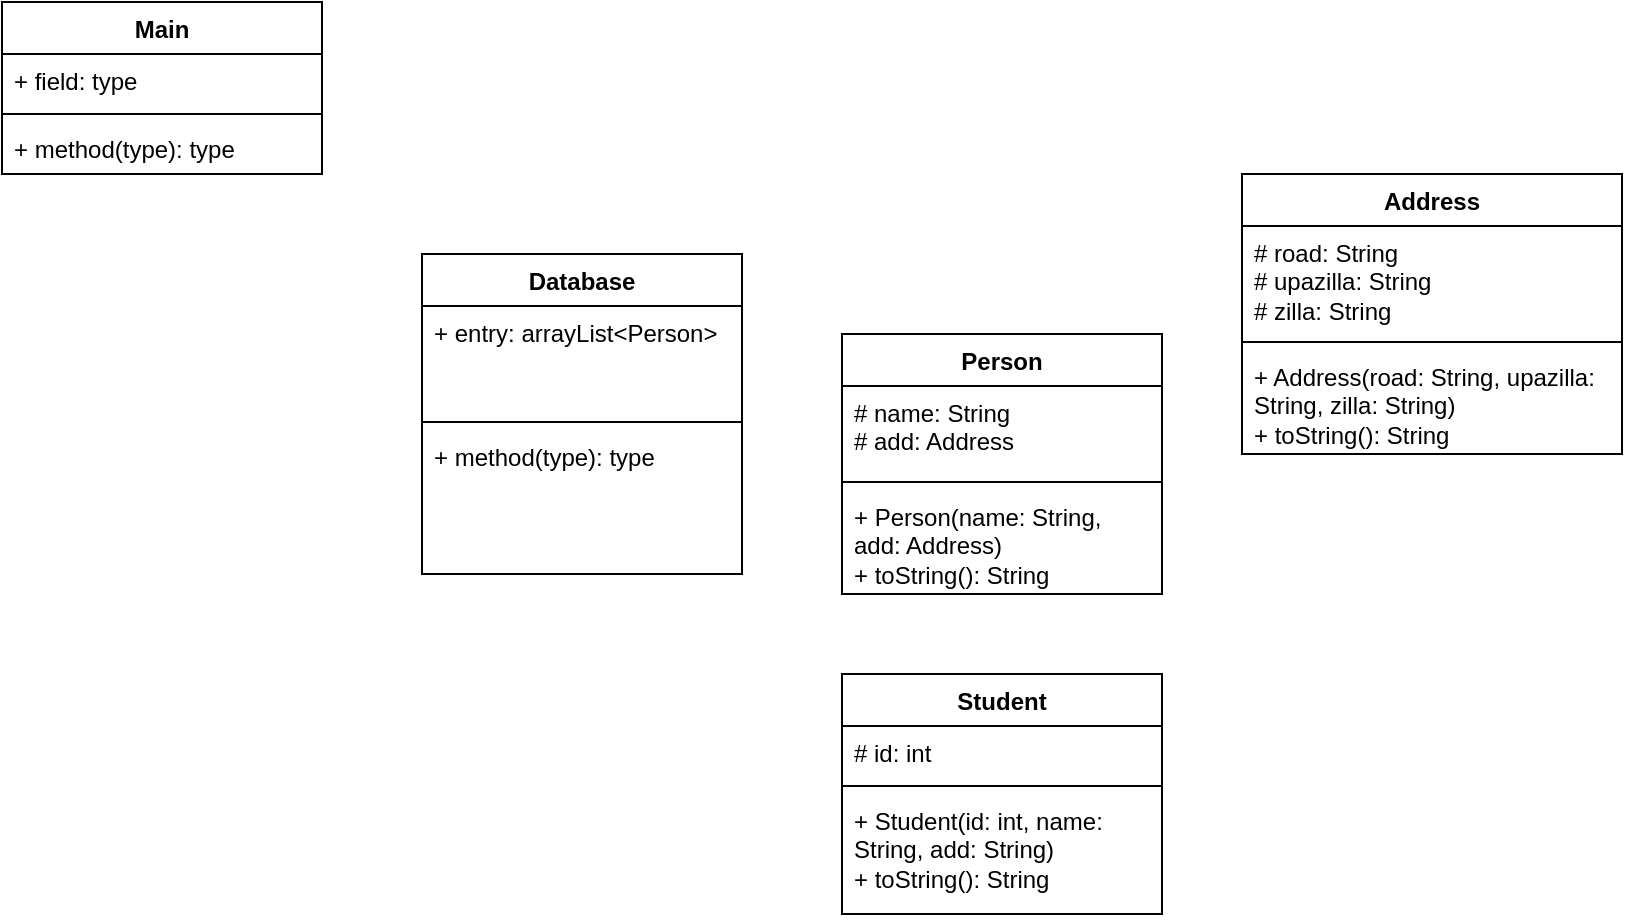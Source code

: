 <mxfile version="24.1.0" type="device">
  <diagram name="Page-1" id="t12hYtD5V0jdRRKCI_GL">
    <mxGraphModel dx="951" dy="467" grid="1" gridSize="10" guides="1" tooltips="1" connect="1" arrows="1" fold="1" page="1" pageScale="1" pageWidth="850" pageHeight="1100" math="0" shadow="0">
      <root>
        <mxCell id="0" />
        <mxCell id="1" parent="0" />
        <mxCell id="xwbJf05bsFmgw4X44IUM-1" value="Address" style="swimlane;fontStyle=1;align=center;verticalAlign=top;childLayout=stackLayout;horizontal=1;startSize=26;horizontalStack=0;resizeParent=1;resizeParentMax=0;resizeLast=0;collapsible=1;marginBottom=0;whiteSpace=wrap;html=1;" vertex="1" parent="1">
          <mxGeometry x="640" y="120" width="190" height="140" as="geometry" />
        </mxCell>
        <mxCell id="xwbJf05bsFmgw4X44IUM-2" value="# road: String&lt;div&gt;# upazilla: String&lt;/div&gt;&lt;div&gt;# zilla: String&lt;/div&gt;" style="text;strokeColor=none;fillColor=none;align=left;verticalAlign=top;spacingLeft=4;spacingRight=4;overflow=hidden;rotatable=0;points=[[0,0.5],[1,0.5]];portConstraint=eastwest;whiteSpace=wrap;html=1;" vertex="1" parent="xwbJf05bsFmgw4X44IUM-1">
          <mxGeometry y="26" width="190" height="54" as="geometry" />
        </mxCell>
        <mxCell id="xwbJf05bsFmgw4X44IUM-3" value="" style="line;strokeWidth=1;fillColor=none;align=left;verticalAlign=middle;spacingTop=-1;spacingLeft=3;spacingRight=3;rotatable=0;labelPosition=right;points=[];portConstraint=eastwest;strokeColor=inherit;" vertex="1" parent="xwbJf05bsFmgw4X44IUM-1">
          <mxGeometry y="80" width="190" height="8" as="geometry" />
        </mxCell>
        <mxCell id="xwbJf05bsFmgw4X44IUM-4" value="+ Address(road: String, upazilla: String, zilla: String)&lt;div&gt;+ toString(): String&lt;/div&gt;" style="text;strokeColor=none;fillColor=none;align=left;verticalAlign=top;spacingLeft=4;spacingRight=4;overflow=hidden;rotatable=0;points=[[0,0.5],[1,0.5]];portConstraint=eastwest;whiteSpace=wrap;html=1;" vertex="1" parent="xwbJf05bsFmgw4X44IUM-1">
          <mxGeometry y="88" width="190" height="52" as="geometry" />
        </mxCell>
        <mxCell id="xwbJf05bsFmgw4X44IUM-5" value="Person" style="swimlane;fontStyle=1;align=center;verticalAlign=top;childLayout=stackLayout;horizontal=1;startSize=26;horizontalStack=0;resizeParent=1;resizeParentMax=0;resizeLast=0;collapsible=1;marginBottom=0;whiteSpace=wrap;html=1;" vertex="1" parent="1">
          <mxGeometry x="440" y="200" width="160" height="130" as="geometry" />
        </mxCell>
        <mxCell id="xwbJf05bsFmgw4X44IUM-6" value="# name: String&lt;div&gt;# add: Address&lt;/div&gt;" style="text;strokeColor=none;fillColor=none;align=left;verticalAlign=top;spacingLeft=4;spacingRight=4;overflow=hidden;rotatable=0;points=[[0,0.5],[1,0.5]];portConstraint=eastwest;whiteSpace=wrap;html=1;" vertex="1" parent="xwbJf05bsFmgw4X44IUM-5">
          <mxGeometry y="26" width="160" height="44" as="geometry" />
        </mxCell>
        <mxCell id="xwbJf05bsFmgw4X44IUM-7" value="" style="line;strokeWidth=1;fillColor=none;align=left;verticalAlign=middle;spacingTop=-1;spacingLeft=3;spacingRight=3;rotatable=0;labelPosition=right;points=[];portConstraint=eastwest;strokeColor=inherit;" vertex="1" parent="xwbJf05bsFmgw4X44IUM-5">
          <mxGeometry y="70" width="160" height="8" as="geometry" />
        </mxCell>
        <mxCell id="xwbJf05bsFmgw4X44IUM-8" value="+ Person(name: String, add: Address)&lt;div&gt;+ toString(): String&lt;/div&gt;" style="text;strokeColor=none;fillColor=none;align=left;verticalAlign=top;spacingLeft=4;spacingRight=4;overflow=hidden;rotatable=0;points=[[0,0.5],[1,0.5]];portConstraint=eastwest;whiteSpace=wrap;html=1;" vertex="1" parent="xwbJf05bsFmgw4X44IUM-5">
          <mxGeometry y="78" width="160" height="52" as="geometry" />
        </mxCell>
        <mxCell id="xwbJf05bsFmgw4X44IUM-9" value="Student" style="swimlane;fontStyle=1;align=center;verticalAlign=top;childLayout=stackLayout;horizontal=1;startSize=26;horizontalStack=0;resizeParent=1;resizeParentMax=0;resizeLast=0;collapsible=1;marginBottom=0;whiteSpace=wrap;html=1;" vertex="1" parent="1">
          <mxGeometry x="440" y="370" width="160" height="120" as="geometry" />
        </mxCell>
        <mxCell id="xwbJf05bsFmgw4X44IUM-10" value="# id: int" style="text;strokeColor=none;fillColor=none;align=left;verticalAlign=top;spacingLeft=4;spacingRight=4;overflow=hidden;rotatable=0;points=[[0,0.5],[1,0.5]];portConstraint=eastwest;whiteSpace=wrap;html=1;" vertex="1" parent="xwbJf05bsFmgw4X44IUM-9">
          <mxGeometry y="26" width="160" height="26" as="geometry" />
        </mxCell>
        <mxCell id="xwbJf05bsFmgw4X44IUM-11" value="" style="line;strokeWidth=1;fillColor=none;align=left;verticalAlign=middle;spacingTop=-1;spacingLeft=3;spacingRight=3;rotatable=0;labelPosition=right;points=[];portConstraint=eastwest;strokeColor=inherit;" vertex="1" parent="xwbJf05bsFmgw4X44IUM-9">
          <mxGeometry y="52" width="160" height="8" as="geometry" />
        </mxCell>
        <mxCell id="xwbJf05bsFmgw4X44IUM-12" value="+ Student(id: int, name: String, add: String)&lt;div&gt;+ toString(): String&amp;nbsp;&lt;/div&gt;" style="text;strokeColor=none;fillColor=none;align=left;verticalAlign=top;spacingLeft=4;spacingRight=4;overflow=hidden;rotatable=0;points=[[0,0.5],[1,0.5]];portConstraint=eastwest;whiteSpace=wrap;html=1;" vertex="1" parent="xwbJf05bsFmgw4X44IUM-9">
          <mxGeometry y="60" width="160" height="60" as="geometry" />
        </mxCell>
        <mxCell id="xwbJf05bsFmgw4X44IUM-13" value="Main" style="swimlane;fontStyle=1;align=center;verticalAlign=top;childLayout=stackLayout;horizontal=1;startSize=26;horizontalStack=0;resizeParent=1;resizeParentMax=0;resizeLast=0;collapsible=1;marginBottom=0;whiteSpace=wrap;html=1;" vertex="1" parent="1">
          <mxGeometry x="20" y="34" width="160" height="86" as="geometry" />
        </mxCell>
        <mxCell id="xwbJf05bsFmgw4X44IUM-14" value="+ field: type" style="text;strokeColor=none;fillColor=none;align=left;verticalAlign=top;spacingLeft=4;spacingRight=4;overflow=hidden;rotatable=0;points=[[0,0.5],[1,0.5]];portConstraint=eastwest;whiteSpace=wrap;html=1;" vertex="1" parent="xwbJf05bsFmgw4X44IUM-13">
          <mxGeometry y="26" width="160" height="26" as="geometry" />
        </mxCell>
        <mxCell id="xwbJf05bsFmgw4X44IUM-15" value="" style="line;strokeWidth=1;fillColor=none;align=left;verticalAlign=middle;spacingTop=-1;spacingLeft=3;spacingRight=3;rotatable=0;labelPosition=right;points=[];portConstraint=eastwest;strokeColor=inherit;" vertex="1" parent="xwbJf05bsFmgw4X44IUM-13">
          <mxGeometry y="52" width="160" height="8" as="geometry" />
        </mxCell>
        <mxCell id="xwbJf05bsFmgw4X44IUM-16" value="+ method(type): type" style="text;strokeColor=none;fillColor=none;align=left;verticalAlign=top;spacingLeft=4;spacingRight=4;overflow=hidden;rotatable=0;points=[[0,0.5],[1,0.5]];portConstraint=eastwest;whiteSpace=wrap;html=1;" vertex="1" parent="xwbJf05bsFmgw4X44IUM-13">
          <mxGeometry y="60" width="160" height="26" as="geometry" />
        </mxCell>
        <mxCell id="xwbJf05bsFmgw4X44IUM-17" value="Database" style="swimlane;fontStyle=1;align=center;verticalAlign=top;childLayout=stackLayout;horizontal=1;startSize=26;horizontalStack=0;resizeParent=1;resizeParentMax=0;resizeLast=0;collapsible=1;marginBottom=0;whiteSpace=wrap;html=1;" vertex="1" parent="1">
          <mxGeometry x="230" y="160" width="160" height="160" as="geometry" />
        </mxCell>
        <mxCell id="xwbJf05bsFmgw4X44IUM-18" value="+ entry: arrayList&amp;lt;Person&amp;gt;" style="text;strokeColor=none;fillColor=none;align=left;verticalAlign=top;spacingLeft=4;spacingRight=4;overflow=hidden;rotatable=0;points=[[0,0.5],[1,0.5]];portConstraint=eastwest;whiteSpace=wrap;html=1;" vertex="1" parent="xwbJf05bsFmgw4X44IUM-17">
          <mxGeometry y="26" width="160" height="54" as="geometry" />
        </mxCell>
        <mxCell id="xwbJf05bsFmgw4X44IUM-19" value="" style="line;strokeWidth=1;fillColor=none;align=left;verticalAlign=middle;spacingTop=-1;spacingLeft=3;spacingRight=3;rotatable=0;labelPosition=right;points=[];portConstraint=eastwest;strokeColor=inherit;" vertex="1" parent="xwbJf05bsFmgw4X44IUM-17">
          <mxGeometry y="80" width="160" height="8" as="geometry" />
        </mxCell>
        <mxCell id="xwbJf05bsFmgw4X44IUM-20" value="+ method(type): type" style="text;strokeColor=none;fillColor=none;align=left;verticalAlign=top;spacingLeft=4;spacingRight=4;overflow=hidden;rotatable=0;points=[[0,0.5],[1,0.5]];portConstraint=eastwest;whiteSpace=wrap;html=1;" vertex="1" parent="xwbJf05bsFmgw4X44IUM-17">
          <mxGeometry y="88" width="160" height="72" as="geometry" />
        </mxCell>
      </root>
    </mxGraphModel>
  </diagram>
</mxfile>
